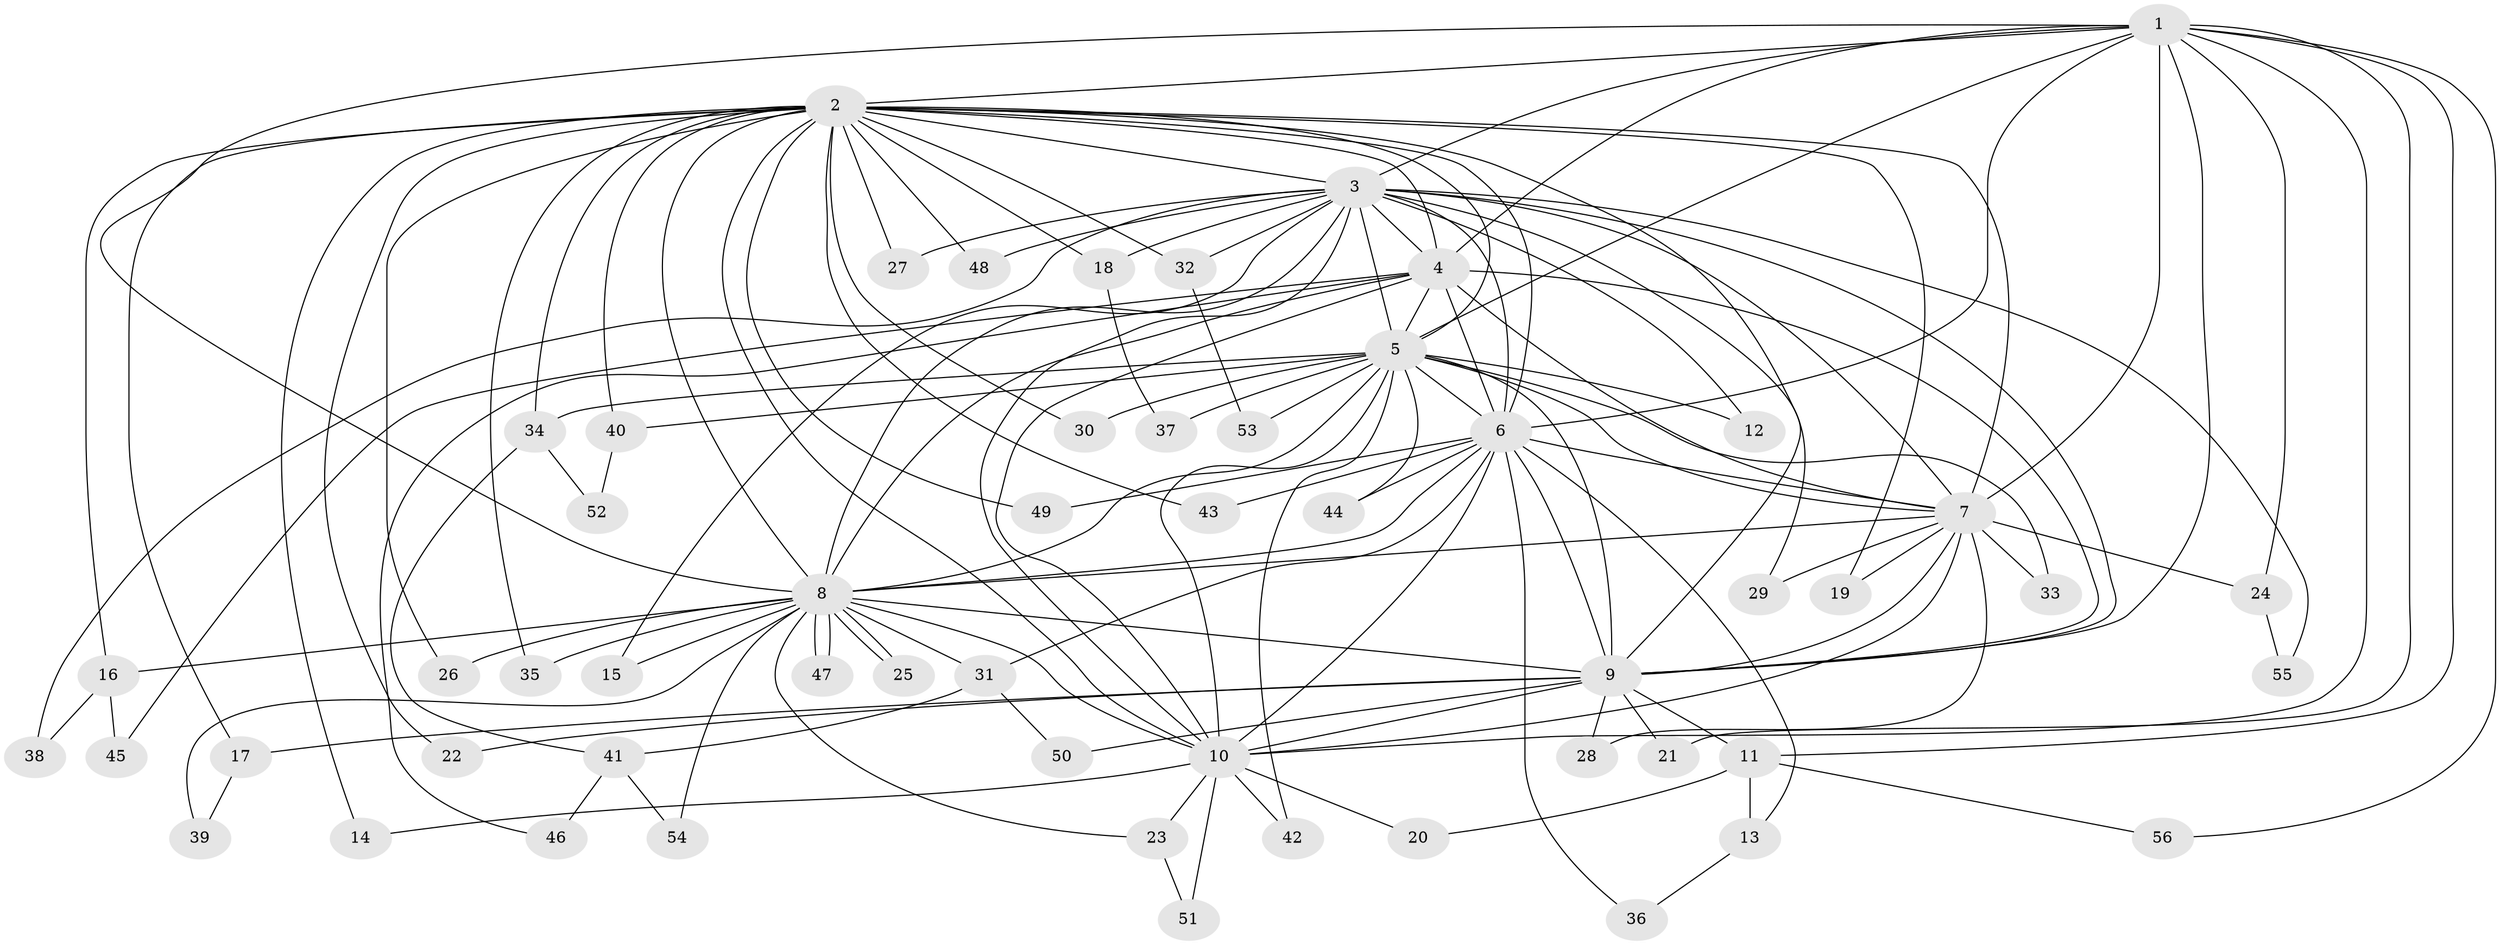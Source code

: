 // Generated by graph-tools (version 1.1) at 2025/25/03/09/25 03:25:38]
// undirected, 56 vertices, 137 edges
graph export_dot {
graph [start="1"]
  node [color=gray90,style=filled];
  1;
  2;
  3;
  4;
  5;
  6;
  7;
  8;
  9;
  10;
  11;
  12;
  13;
  14;
  15;
  16;
  17;
  18;
  19;
  20;
  21;
  22;
  23;
  24;
  25;
  26;
  27;
  28;
  29;
  30;
  31;
  32;
  33;
  34;
  35;
  36;
  37;
  38;
  39;
  40;
  41;
  42;
  43;
  44;
  45;
  46;
  47;
  48;
  49;
  50;
  51;
  52;
  53;
  54;
  55;
  56;
  1 -- 2;
  1 -- 3;
  1 -- 4;
  1 -- 5;
  1 -- 6;
  1 -- 7;
  1 -- 8;
  1 -- 9;
  1 -- 10;
  1 -- 11;
  1 -- 21;
  1 -- 24;
  1 -- 56;
  2 -- 3;
  2 -- 4;
  2 -- 5;
  2 -- 6;
  2 -- 7;
  2 -- 8;
  2 -- 9;
  2 -- 10;
  2 -- 14;
  2 -- 16;
  2 -- 17;
  2 -- 18;
  2 -- 19;
  2 -- 22;
  2 -- 26;
  2 -- 27;
  2 -- 30;
  2 -- 32;
  2 -- 34;
  2 -- 35;
  2 -- 40;
  2 -- 43;
  2 -- 48;
  2 -- 49;
  3 -- 4;
  3 -- 5;
  3 -- 6;
  3 -- 7;
  3 -- 8;
  3 -- 9;
  3 -- 10;
  3 -- 12;
  3 -- 15;
  3 -- 18;
  3 -- 27;
  3 -- 29;
  3 -- 32;
  3 -- 38;
  3 -- 48;
  3 -- 55;
  4 -- 5;
  4 -- 6;
  4 -- 7;
  4 -- 8;
  4 -- 9;
  4 -- 10;
  4 -- 45;
  4 -- 46;
  5 -- 6;
  5 -- 7;
  5 -- 8;
  5 -- 9;
  5 -- 10;
  5 -- 12;
  5 -- 30;
  5 -- 33;
  5 -- 34;
  5 -- 37;
  5 -- 40;
  5 -- 42;
  5 -- 44;
  5 -- 53;
  6 -- 7;
  6 -- 8;
  6 -- 9;
  6 -- 10;
  6 -- 13;
  6 -- 31;
  6 -- 36;
  6 -- 43;
  6 -- 44;
  6 -- 49;
  7 -- 8;
  7 -- 9;
  7 -- 10;
  7 -- 19;
  7 -- 24;
  7 -- 28;
  7 -- 29;
  7 -- 33;
  8 -- 9;
  8 -- 10;
  8 -- 15;
  8 -- 16;
  8 -- 23;
  8 -- 25;
  8 -- 25;
  8 -- 26;
  8 -- 31;
  8 -- 35;
  8 -- 39;
  8 -- 47;
  8 -- 47;
  8 -- 54;
  9 -- 10;
  9 -- 11;
  9 -- 17;
  9 -- 21;
  9 -- 22;
  9 -- 28;
  9 -- 50;
  10 -- 14;
  10 -- 20;
  10 -- 23;
  10 -- 42;
  10 -- 51;
  11 -- 13;
  11 -- 20;
  11 -- 56;
  13 -- 36;
  16 -- 38;
  16 -- 45;
  17 -- 39;
  18 -- 37;
  23 -- 51;
  24 -- 55;
  31 -- 41;
  31 -- 50;
  32 -- 53;
  34 -- 41;
  34 -- 52;
  40 -- 52;
  41 -- 46;
  41 -- 54;
}
